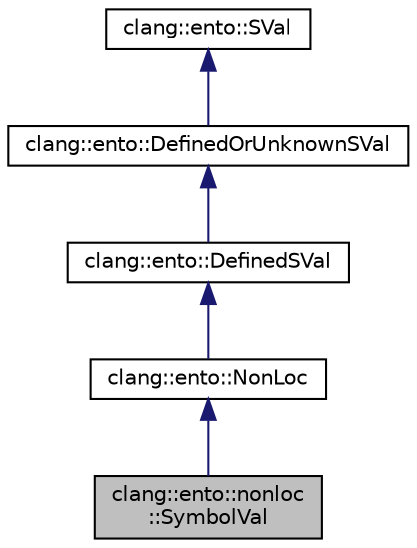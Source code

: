 digraph "clang::ento::nonloc::SymbolVal"
{
 // LATEX_PDF_SIZE
  bgcolor="transparent";
  edge [fontname="Helvetica",fontsize="10",labelfontname="Helvetica",labelfontsize="10"];
  node [fontname="Helvetica",fontsize="10",shape=record];
  Node1 [label="clang::ento::nonloc\l::SymbolVal",height=0.2,width=0.4,color="black", fillcolor="grey75", style="filled", fontcolor="black",tooltip="Represents symbolic expression that isn't a location."];
  Node2 -> Node1 [dir="back",color="midnightblue",fontsize="10",style="solid",fontname="Helvetica"];
  Node2 [label="clang::ento::NonLoc",height=0.2,width=0.4,color="black",URL="$classclang_1_1ento_1_1NonLoc.html",tooltip=" "];
  Node3 -> Node2 [dir="back",color="midnightblue",fontsize="10",style="solid",fontname="Helvetica"];
  Node3 [label="clang::ento::DefinedSVal",height=0.2,width=0.4,color="black",URL="$classclang_1_1ento_1_1DefinedSVal.html",tooltip=" "];
  Node4 -> Node3 [dir="back",color="midnightblue",fontsize="10",style="solid",fontname="Helvetica"];
  Node4 [label="clang::ento::DefinedOrUnknownSVal",height=0.2,width=0.4,color="black",URL="$classclang_1_1ento_1_1DefinedOrUnknownSVal.html",tooltip=" "];
  Node5 -> Node4 [dir="back",color="midnightblue",fontsize="10",style="solid",fontname="Helvetica"];
  Node5 [label="clang::ento::SVal",height=0.2,width=0.4,color="black",URL="$classclang_1_1ento_1_1SVal.html",tooltip="SVal - This represents a symbolic expression, which can be either an L-value or an R-value."];
}
